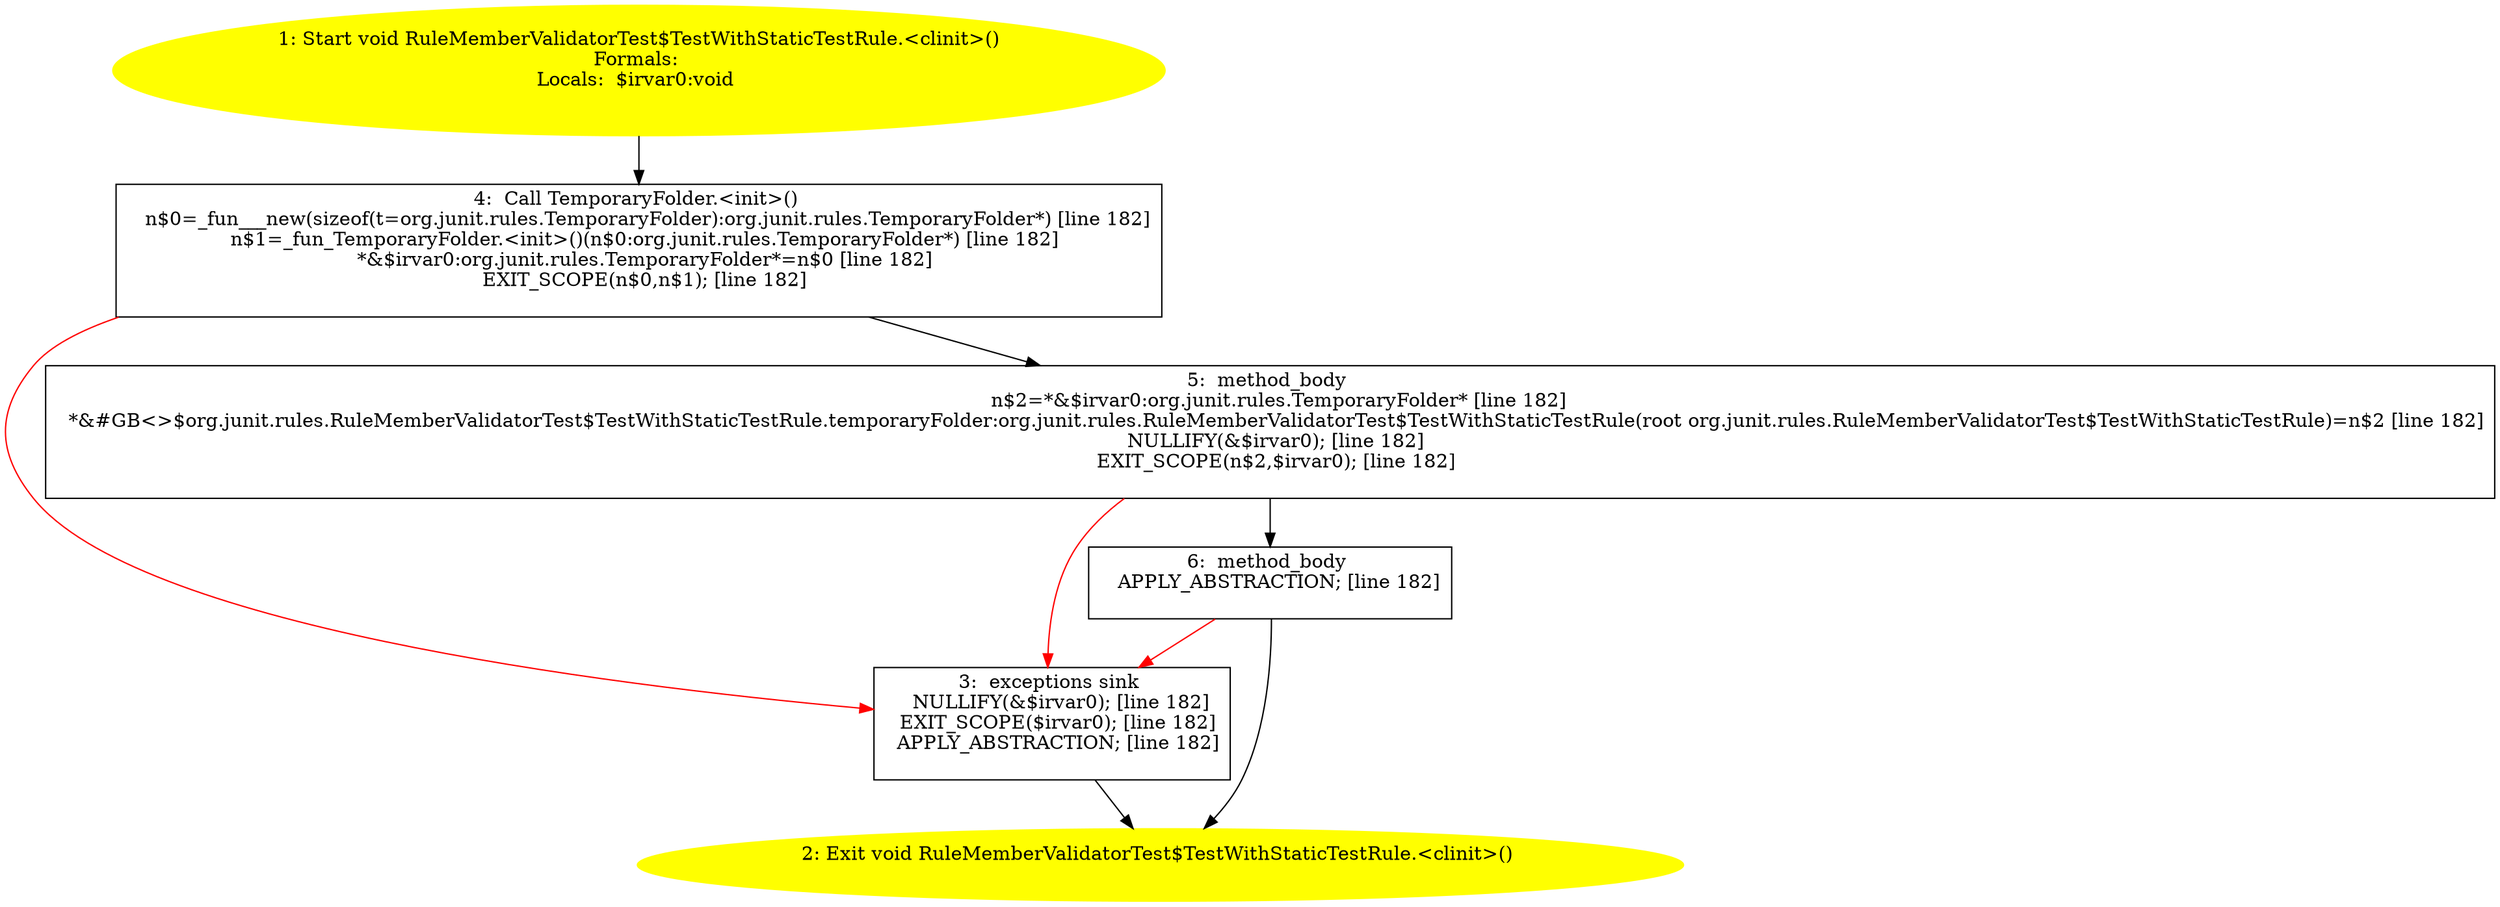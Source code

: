 /* @generated */
digraph cfg {
"org.junit.rules.RuleMemberValidatorTest$TestWithStaticTestRule.<clinit>():void.deefbb1be165d26f33c596b3c1755418_1" [label="1: Start void RuleMemberValidatorTest$TestWithStaticTestRule.<clinit>()\nFormals: \nLocals:  $irvar0:void \n  " color=yellow style=filled]
	

	 "org.junit.rules.RuleMemberValidatorTest$TestWithStaticTestRule.<clinit>():void.deefbb1be165d26f33c596b3c1755418_1" -> "org.junit.rules.RuleMemberValidatorTest$TestWithStaticTestRule.<clinit>():void.deefbb1be165d26f33c596b3c1755418_4" ;
"org.junit.rules.RuleMemberValidatorTest$TestWithStaticTestRule.<clinit>():void.deefbb1be165d26f33c596b3c1755418_2" [label="2: Exit void RuleMemberValidatorTest$TestWithStaticTestRule.<clinit>() \n  " color=yellow style=filled]
	

"org.junit.rules.RuleMemberValidatorTest$TestWithStaticTestRule.<clinit>():void.deefbb1be165d26f33c596b3c1755418_3" [label="3:  exceptions sink \n   NULLIFY(&$irvar0); [line 182]\n  EXIT_SCOPE($irvar0); [line 182]\n  APPLY_ABSTRACTION; [line 182]\n " shape="box"]
	

	 "org.junit.rules.RuleMemberValidatorTest$TestWithStaticTestRule.<clinit>():void.deefbb1be165d26f33c596b3c1755418_3" -> "org.junit.rules.RuleMemberValidatorTest$TestWithStaticTestRule.<clinit>():void.deefbb1be165d26f33c596b3c1755418_2" ;
"org.junit.rules.RuleMemberValidatorTest$TestWithStaticTestRule.<clinit>():void.deefbb1be165d26f33c596b3c1755418_4" [label="4:  Call TemporaryFolder.<init>() \n   n$0=_fun___new(sizeof(t=org.junit.rules.TemporaryFolder):org.junit.rules.TemporaryFolder*) [line 182]\n  n$1=_fun_TemporaryFolder.<init>()(n$0:org.junit.rules.TemporaryFolder*) [line 182]\n  *&$irvar0:org.junit.rules.TemporaryFolder*=n$0 [line 182]\n  EXIT_SCOPE(n$0,n$1); [line 182]\n " shape="box"]
	

	 "org.junit.rules.RuleMemberValidatorTest$TestWithStaticTestRule.<clinit>():void.deefbb1be165d26f33c596b3c1755418_4" -> "org.junit.rules.RuleMemberValidatorTest$TestWithStaticTestRule.<clinit>():void.deefbb1be165d26f33c596b3c1755418_5" ;
	 "org.junit.rules.RuleMemberValidatorTest$TestWithStaticTestRule.<clinit>():void.deefbb1be165d26f33c596b3c1755418_4" -> "org.junit.rules.RuleMemberValidatorTest$TestWithStaticTestRule.<clinit>():void.deefbb1be165d26f33c596b3c1755418_3" [color="red" ];
"org.junit.rules.RuleMemberValidatorTest$TestWithStaticTestRule.<clinit>():void.deefbb1be165d26f33c596b3c1755418_5" [label="5:  method_body \n   n$2=*&$irvar0:org.junit.rules.TemporaryFolder* [line 182]\n  *&#GB<>$org.junit.rules.RuleMemberValidatorTest$TestWithStaticTestRule.temporaryFolder:org.junit.rules.RuleMemberValidatorTest$TestWithStaticTestRule(root org.junit.rules.RuleMemberValidatorTest$TestWithStaticTestRule)=n$2 [line 182]\n  NULLIFY(&$irvar0); [line 182]\n  EXIT_SCOPE(n$2,$irvar0); [line 182]\n " shape="box"]
	

	 "org.junit.rules.RuleMemberValidatorTest$TestWithStaticTestRule.<clinit>():void.deefbb1be165d26f33c596b3c1755418_5" -> "org.junit.rules.RuleMemberValidatorTest$TestWithStaticTestRule.<clinit>():void.deefbb1be165d26f33c596b3c1755418_6" ;
	 "org.junit.rules.RuleMemberValidatorTest$TestWithStaticTestRule.<clinit>():void.deefbb1be165d26f33c596b3c1755418_5" -> "org.junit.rules.RuleMemberValidatorTest$TestWithStaticTestRule.<clinit>():void.deefbb1be165d26f33c596b3c1755418_3" [color="red" ];
"org.junit.rules.RuleMemberValidatorTest$TestWithStaticTestRule.<clinit>():void.deefbb1be165d26f33c596b3c1755418_6" [label="6:  method_body \n   APPLY_ABSTRACTION; [line 182]\n " shape="box"]
	

	 "org.junit.rules.RuleMemberValidatorTest$TestWithStaticTestRule.<clinit>():void.deefbb1be165d26f33c596b3c1755418_6" -> "org.junit.rules.RuleMemberValidatorTest$TestWithStaticTestRule.<clinit>():void.deefbb1be165d26f33c596b3c1755418_2" ;
	 "org.junit.rules.RuleMemberValidatorTest$TestWithStaticTestRule.<clinit>():void.deefbb1be165d26f33c596b3c1755418_6" -> "org.junit.rules.RuleMemberValidatorTest$TestWithStaticTestRule.<clinit>():void.deefbb1be165d26f33c596b3c1755418_3" [color="red" ];
}
